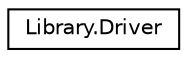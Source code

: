 digraph "Graphical Class Hierarchy"
{
 // LATEX_PDF_SIZE
  edge [fontname="Helvetica",fontsize="10",labelfontname="Helvetica",labelfontsize="10"];
  node [fontname="Helvetica",fontsize="10",shape=record];
  rankdir="LR";
  Node0 [label="Library.Driver",height=0.2,width=0.4,color="black", fillcolor="white", style="filled",URL="$class_library_1_1_driver.html",tooltip=" "];
}

